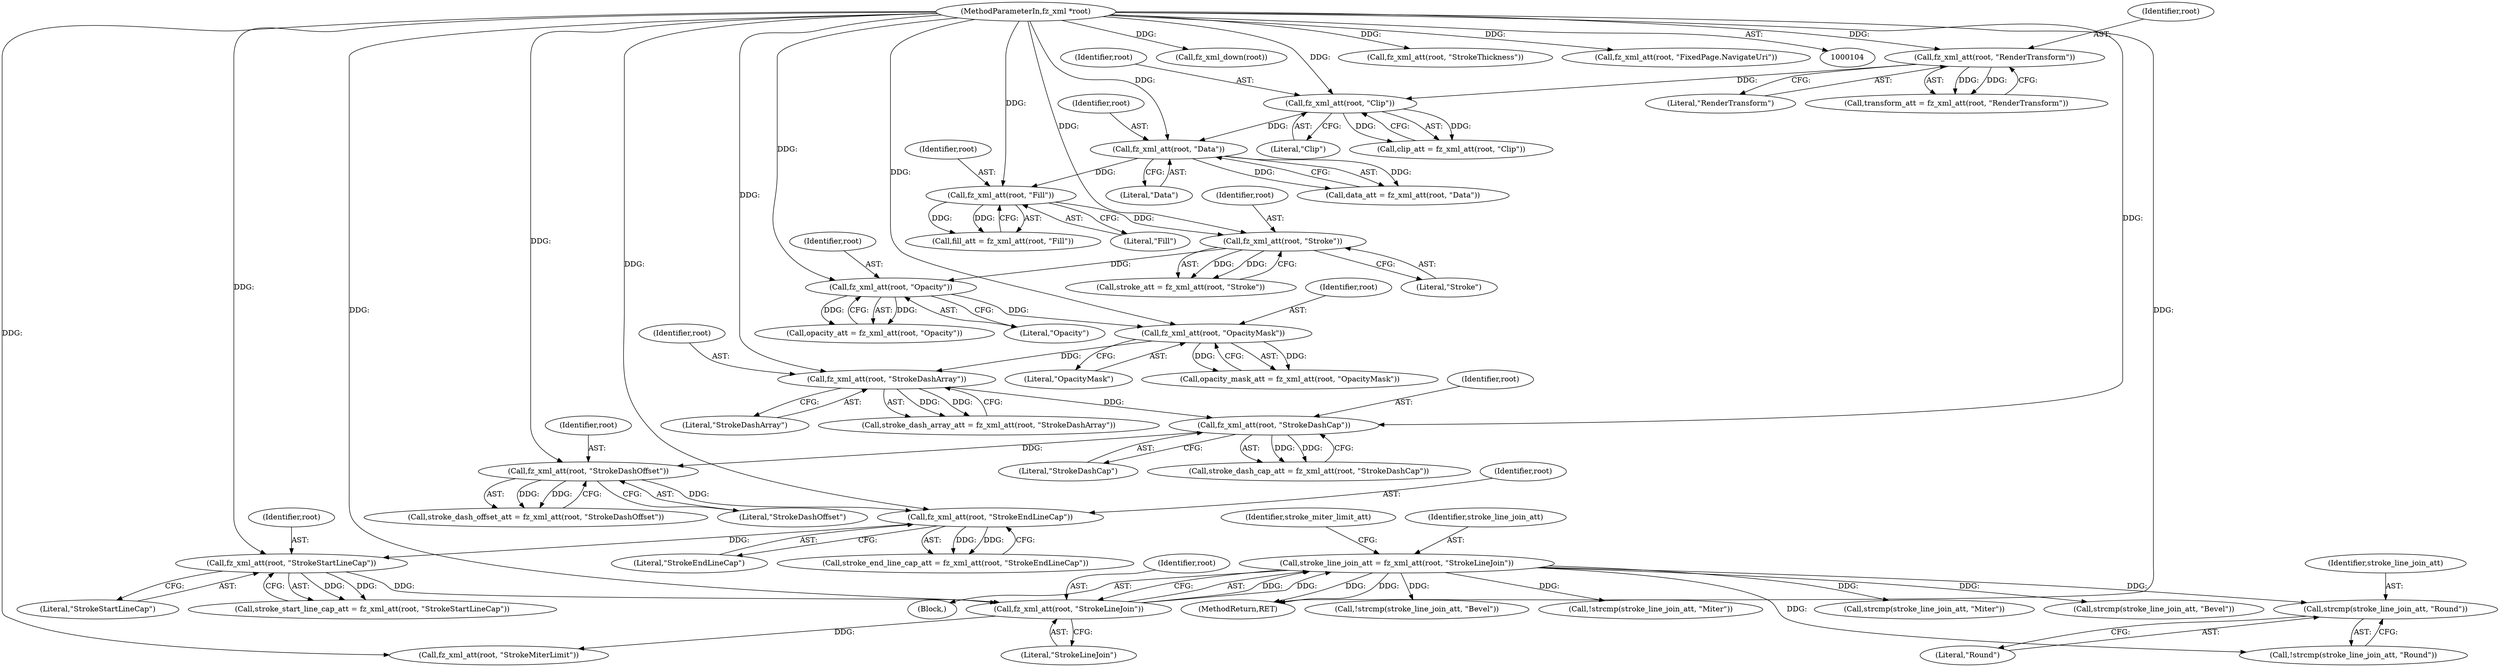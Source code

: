digraph "0_ghostscript_60dabde18d7fe12b19da8b509bdfee9cc886aafc_3@API" {
"1000530" [label="(Call,strcmp(stroke_line_join_att, \"Round\"))"];
"1000245" [label="(Call,stroke_line_join_att = fz_xml_att(root, \"StrokeLineJoin\"))"];
"1000247" [label="(Call,fz_xml_att(root, \"StrokeLineJoin\"))"];
"1000242" [label="(Call,fz_xml_att(root, \"StrokeStartLineCap\"))"];
"1000237" [label="(Call,fz_xml_att(root, \"StrokeEndLineCap\"))"];
"1000232" [label="(Call,fz_xml_att(root, \"StrokeDashOffset\"))"];
"1000227" [label="(Call,fz_xml_att(root, \"StrokeDashCap\"))"];
"1000222" [label="(Call,fz_xml_att(root, \"StrokeDashArray\"))"];
"1000217" [label="(Call,fz_xml_att(root, \"OpacityMask\"))"];
"1000212" [label="(Call,fz_xml_att(root, \"Opacity\"))"];
"1000207" [label="(Call,fz_xml_att(root, \"Stroke\"))"];
"1000202" [label="(Call,fz_xml_att(root, \"Fill\"))"];
"1000197" [label="(Call,fz_xml_att(root, \"Data\"))"];
"1000192" [label="(Call,fz_xml_att(root, \"Clip\"))"];
"1000187" [label="(Call,fz_xml_att(root, \"RenderTransform\"))"];
"1000109" [label="(MethodParameterIn,fz_xml *root)"];
"1000539" [label="(Call,!strcmp(stroke_line_join_att, \"Bevel\"))"];
"1000204" [label="(Literal,\"Fill\")"];
"1000109" [label="(MethodParameterIn,fz_xml *root)"];
"1000238" [label="(Identifier,root)"];
"1000234" [label="(Literal,\"StrokeDashOffset\")"];
"1000227" [label="(Call,fz_xml_att(root, \"StrokeDashCap\"))"];
"1000252" [label="(Call,fz_xml_att(root, \"StrokeMiterLimit\"))"];
"1000214" [label="(Literal,\"Opacity\")"];
"1000193" [label="(Identifier,root)"];
"1000202" [label="(Call,fz_xml_att(root, \"Fill\"))"];
"1000268" [label="(Call,fz_xml_down(root))"];
"1000219" [label="(Literal,\"OpacityMask\")"];
"1000198" [label="(Identifier,root)"];
"1000213" [label="(Identifier,root)"];
"1000519" [label="(Call,!strcmp(stroke_line_join_att, \"Miter\"))"];
"1000208" [label="(Identifier,root)"];
"1000197" [label="(Call,fz_xml_att(root, \"Data\"))"];
"1000224" [label="(Literal,\"StrokeDashArray\")"];
"1000233" [label="(Identifier,root)"];
"1000229" [label="(Literal,\"StrokeDashCap\")"];
"1000189" [label="(Literal,\"RenderTransform\")"];
"1000232" [label="(Call,fz_xml_att(root, \"StrokeDashOffset\"))"];
"1000532" [label="(Literal,\"Round\")"];
"1000192" [label="(Call,fz_xml_att(root, \"Clip\"))"];
"1000195" [label="(Call,data_att = fz_xml_att(root, \"Data\"))"];
"1000243" [label="(Identifier,root)"];
"1000212" [label="(Call,fz_xml_att(root, \"Opacity\"))"];
"1000210" [label="(Call,opacity_att = fz_xml_att(root, \"Opacity\"))"];
"1000223" [label="(Identifier,root)"];
"1000218" [label="(Identifier,root)"];
"1000964" [label="(MethodReturn,RET)"];
"1000194" [label="(Literal,\"Clip\")"];
"1000529" [label="(Call,!strcmp(stroke_line_join_att, \"Round\"))"];
"1000228" [label="(Identifier,root)"];
"1000242" [label="(Call,fz_xml_att(root, \"StrokeStartLineCap\"))"];
"1000257" [label="(Call,fz_xml_att(root, \"StrokeThickness\"))"];
"1000262" [label="(Call,fz_xml_att(root, \"FixedPage.NavigateUri\"))"];
"1000531" [label="(Identifier,stroke_line_join_att)"];
"1000190" [label="(Call,clip_att = fz_xml_att(root, \"Clip\"))"];
"1000245" [label="(Call,stroke_line_join_att = fz_xml_att(root, \"StrokeLineJoin\"))"];
"1000249" [label="(Literal,\"StrokeLineJoin\")"];
"1000520" [label="(Call,strcmp(stroke_line_join_att, \"Miter\"))"];
"1000188" [label="(Identifier,root)"];
"1000247" [label="(Call,fz_xml_att(root, \"StrokeLineJoin\"))"];
"1000200" [label="(Call,fill_att = fz_xml_att(root, \"Fill\"))"];
"1000187" [label="(Call,fz_xml_att(root, \"RenderTransform\"))"];
"1000540" [label="(Call,strcmp(stroke_line_join_att, \"Bevel\"))"];
"1000222" [label="(Call,fz_xml_att(root, \"StrokeDashArray\"))"];
"1000220" [label="(Call,stroke_dash_array_att = fz_xml_att(root, \"StrokeDashArray\"))"];
"1000199" [label="(Literal,\"Data\")"];
"1000237" [label="(Call,fz_xml_att(root, \"StrokeEndLineCap\"))"];
"1000209" [label="(Literal,\"Stroke\")"];
"1000225" [label="(Call,stroke_dash_cap_att = fz_xml_att(root, \"StrokeDashCap\"))"];
"1000246" [label="(Identifier,stroke_line_join_att)"];
"1000240" [label="(Call,stroke_start_line_cap_att = fz_xml_att(root, \"StrokeStartLineCap\"))"];
"1000230" [label="(Call,stroke_dash_offset_att = fz_xml_att(root, \"StrokeDashOffset\"))"];
"1000530" [label="(Call,strcmp(stroke_line_join_att, \"Round\"))"];
"1000215" [label="(Call,opacity_mask_att = fz_xml_att(root, \"OpacityMask\"))"];
"1000244" [label="(Literal,\"StrokeStartLineCap\")"];
"1000239" [label="(Literal,\"StrokeEndLineCap\")"];
"1000251" [label="(Identifier,stroke_miter_limit_att)"];
"1000235" [label="(Call,stroke_end_line_cap_att = fz_xml_att(root, \"StrokeEndLineCap\"))"];
"1000205" [label="(Call,stroke_att = fz_xml_att(root, \"Stroke\"))"];
"1000203" [label="(Identifier,root)"];
"1000207" [label="(Call,fz_xml_att(root, \"Stroke\"))"];
"1000217" [label="(Call,fz_xml_att(root, \"OpacityMask\"))"];
"1000185" [label="(Call,transform_att = fz_xml_att(root, \"RenderTransform\"))"];
"1000248" [label="(Identifier,root)"];
"1000110" [label="(Block,)"];
"1000530" -> "1000529"  [label="AST: "];
"1000530" -> "1000532"  [label="CFG: "];
"1000531" -> "1000530"  [label="AST: "];
"1000532" -> "1000530"  [label="AST: "];
"1000529" -> "1000530"  [label="CFG: "];
"1000245" -> "1000530"  [label="DDG: "];
"1000245" -> "1000110"  [label="AST: "];
"1000245" -> "1000247"  [label="CFG: "];
"1000246" -> "1000245"  [label="AST: "];
"1000247" -> "1000245"  [label="AST: "];
"1000251" -> "1000245"  [label="CFG: "];
"1000245" -> "1000964"  [label="DDG: "];
"1000245" -> "1000964"  [label="DDG: "];
"1000247" -> "1000245"  [label="DDG: "];
"1000247" -> "1000245"  [label="DDG: "];
"1000245" -> "1000519"  [label="DDG: "];
"1000245" -> "1000520"  [label="DDG: "];
"1000245" -> "1000529"  [label="DDG: "];
"1000245" -> "1000539"  [label="DDG: "];
"1000245" -> "1000540"  [label="DDG: "];
"1000247" -> "1000249"  [label="CFG: "];
"1000248" -> "1000247"  [label="AST: "];
"1000249" -> "1000247"  [label="AST: "];
"1000242" -> "1000247"  [label="DDG: "];
"1000109" -> "1000247"  [label="DDG: "];
"1000247" -> "1000252"  [label="DDG: "];
"1000242" -> "1000240"  [label="AST: "];
"1000242" -> "1000244"  [label="CFG: "];
"1000243" -> "1000242"  [label="AST: "];
"1000244" -> "1000242"  [label="AST: "];
"1000240" -> "1000242"  [label="CFG: "];
"1000242" -> "1000240"  [label="DDG: "];
"1000242" -> "1000240"  [label="DDG: "];
"1000237" -> "1000242"  [label="DDG: "];
"1000109" -> "1000242"  [label="DDG: "];
"1000237" -> "1000235"  [label="AST: "];
"1000237" -> "1000239"  [label="CFG: "];
"1000238" -> "1000237"  [label="AST: "];
"1000239" -> "1000237"  [label="AST: "];
"1000235" -> "1000237"  [label="CFG: "];
"1000237" -> "1000235"  [label="DDG: "];
"1000237" -> "1000235"  [label="DDG: "];
"1000232" -> "1000237"  [label="DDG: "];
"1000109" -> "1000237"  [label="DDG: "];
"1000232" -> "1000230"  [label="AST: "];
"1000232" -> "1000234"  [label="CFG: "];
"1000233" -> "1000232"  [label="AST: "];
"1000234" -> "1000232"  [label="AST: "];
"1000230" -> "1000232"  [label="CFG: "];
"1000232" -> "1000230"  [label="DDG: "];
"1000232" -> "1000230"  [label="DDG: "];
"1000227" -> "1000232"  [label="DDG: "];
"1000109" -> "1000232"  [label="DDG: "];
"1000227" -> "1000225"  [label="AST: "];
"1000227" -> "1000229"  [label="CFG: "];
"1000228" -> "1000227"  [label="AST: "];
"1000229" -> "1000227"  [label="AST: "];
"1000225" -> "1000227"  [label="CFG: "];
"1000227" -> "1000225"  [label="DDG: "];
"1000227" -> "1000225"  [label="DDG: "];
"1000222" -> "1000227"  [label="DDG: "];
"1000109" -> "1000227"  [label="DDG: "];
"1000222" -> "1000220"  [label="AST: "];
"1000222" -> "1000224"  [label="CFG: "];
"1000223" -> "1000222"  [label="AST: "];
"1000224" -> "1000222"  [label="AST: "];
"1000220" -> "1000222"  [label="CFG: "];
"1000222" -> "1000220"  [label="DDG: "];
"1000222" -> "1000220"  [label="DDG: "];
"1000217" -> "1000222"  [label="DDG: "];
"1000109" -> "1000222"  [label="DDG: "];
"1000217" -> "1000215"  [label="AST: "];
"1000217" -> "1000219"  [label="CFG: "];
"1000218" -> "1000217"  [label="AST: "];
"1000219" -> "1000217"  [label="AST: "];
"1000215" -> "1000217"  [label="CFG: "];
"1000217" -> "1000215"  [label="DDG: "];
"1000217" -> "1000215"  [label="DDG: "];
"1000212" -> "1000217"  [label="DDG: "];
"1000109" -> "1000217"  [label="DDG: "];
"1000212" -> "1000210"  [label="AST: "];
"1000212" -> "1000214"  [label="CFG: "];
"1000213" -> "1000212"  [label="AST: "];
"1000214" -> "1000212"  [label="AST: "];
"1000210" -> "1000212"  [label="CFG: "];
"1000212" -> "1000210"  [label="DDG: "];
"1000212" -> "1000210"  [label="DDG: "];
"1000207" -> "1000212"  [label="DDG: "];
"1000109" -> "1000212"  [label="DDG: "];
"1000207" -> "1000205"  [label="AST: "];
"1000207" -> "1000209"  [label="CFG: "];
"1000208" -> "1000207"  [label="AST: "];
"1000209" -> "1000207"  [label="AST: "];
"1000205" -> "1000207"  [label="CFG: "];
"1000207" -> "1000205"  [label="DDG: "];
"1000207" -> "1000205"  [label="DDG: "];
"1000202" -> "1000207"  [label="DDG: "];
"1000109" -> "1000207"  [label="DDG: "];
"1000202" -> "1000200"  [label="AST: "];
"1000202" -> "1000204"  [label="CFG: "];
"1000203" -> "1000202"  [label="AST: "];
"1000204" -> "1000202"  [label="AST: "];
"1000200" -> "1000202"  [label="CFG: "];
"1000202" -> "1000200"  [label="DDG: "];
"1000202" -> "1000200"  [label="DDG: "];
"1000197" -> "1000202"  [label="DDG: "];
"1000109" -> "1000202"  [label="DDG: "];
"1000197" -> "1000195"  [label="AST: "];
"1000197" -> "1000199"  [label="CFG: "];
"1000198" -> "1000197"  [label="AST: "];
"1000199" -> "1000197"  [label="AST: "];
"1000195" -> "1000197"  [label="CFG: "];
"1000197" -> "1000195"  [label="DDG: "];
"1000197" -> "1000195"  [label="DDG: "];
"1000192" -> "1000197"  [label="DDG: "];
"1000109" -> "1000197"  [label="DDG: "];
"1000192" -> "1000190"  [label="AST: "];
"1000192" -> "1000194"  [label="CFG: "];
"1000193" -> "1000192"  [label="AST: "];
"1000194" -> "1000192"  [label="AST: "];
"1000190" -> "1000192"  [label="CFG: "];
"1000192" -> "1000190"  [label="DDG: "];
"1000192" -> "1000190"  [label="DDG: "];
"1000187" -> "1000192"  [label="DDG: "];
"1000109" -> "1000192"  [label="DDG: "];
"1000187" -> "1000185"  [label="AST: "];
"1000187" -> "1000189"  [label="CFG: "];
"1000188" -> "1000187"  [label="AST: "];
"1000189" -> "1000187"  [label="AST: "];
"1000185" -> "1000187"  [label="CFG: "];
"1000187" -> "1000185"  [label="DDG: "];
"1000187" -> "1000185"  [label="DDG: "];
"1000109" -> "1000187"  [label="DDG: "];
"1000109" -> "1000104"  [label="AST: "];
"1000109" -> "1000964"  [label="DDG: "];
"1000109" -> "1000252"  [label="DDG: "];
"1000109" -> "1000257"  [label="DDG: "];
"1000109" -> "1000262"  [label="DDG: "];
"1000109" -> "1000268"  [label="DDG: "];
}
